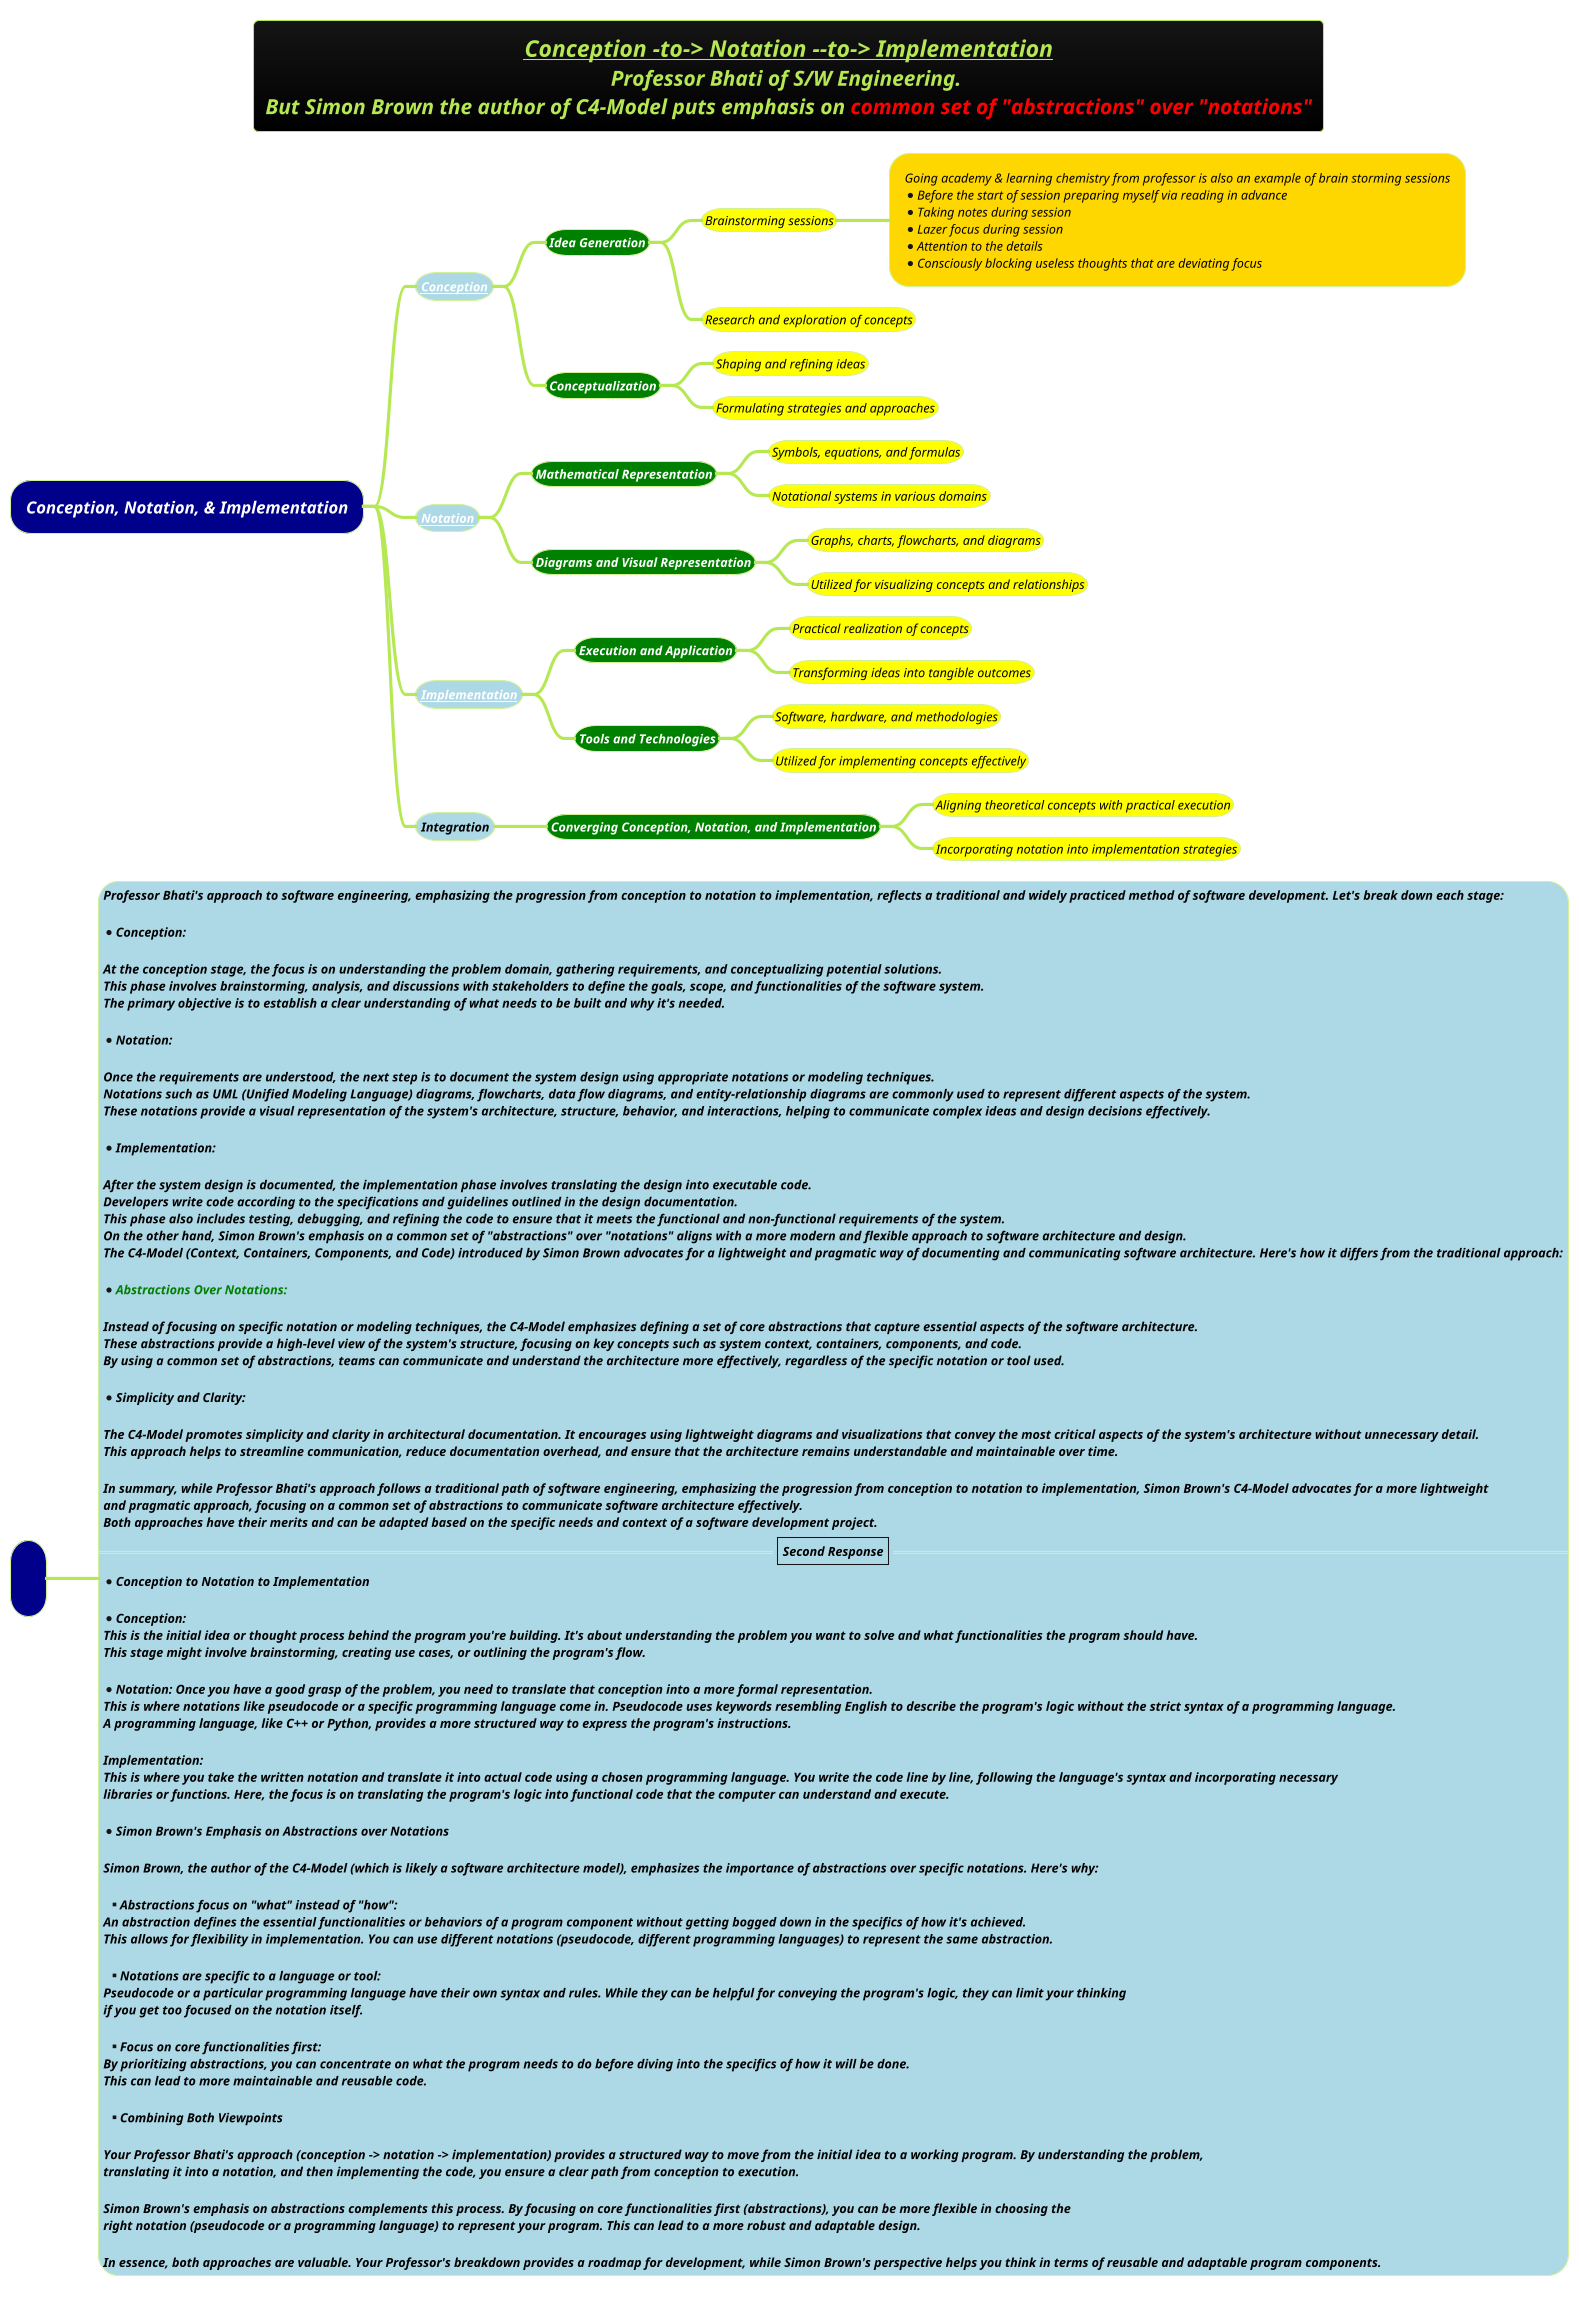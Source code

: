 @startmindmap
title =<i><b><u><size:18>Conception -to-> Notation --to-> Implementation \n<i>Professor Bhati of S/W Engineering. \n<i>But Simon Brown the author of C4-Model puts emphasis on <color #red>common set of "abstractions" over "notations"
!theme hacker

*[#darkblue] <i><color:#white>Conception, Notation, & Implementation
**[#lightblue] <i><color #black><size:12>[[docs/3-programming-languages/Venkat-Subramaniam/Conception.puml Conception]]

***[#green] <b><i><color #white><size:12>Idea Generation
****[#yellow] <i><color #black><size:12>Brainstorming sessions
*****[#gold]:<i><color #black><size:12>Going academy & learning chemistry from professor is also an example of brain storming sessions
*<i><color #black><size:12>Before the start of session preparing myself via reading in advance
*<i><color #black><size:12>Taking notes during session
*<i><color #black><size:12>Lazer focus during session
*<i><color #black><size:12>Attention to the details
*<i><color #black><size:12>Consciously blocking useless thoughts that are deviating focus;

****[#yellow] <i><color #black><size:12>Research and exploration of concepts
***[#green] <b><i><color #white><size:12>Conceptualization
****[#yellow] <i><color #black><size:12>Shaping and refining ideas
****[#yellow] <i><color #black><size:12>Formulating strategies and approaches
**[#lightblue] <i><color #black><size:12>[[docs/3-programming-languages/Venkat-Subramaniam/Notation.puml Notation]]
***[#green] <b><i><color #white><size:12>Mathematical Representation
****[#yellow] <i><color #black><size:12>Symbols, equations, and formulas
****[#yellow] <i><color #black><size:12>Notational systems in various domains
***[#green] <b><i><color #white><size:12>Diagrams and Visual Representation
****[#yellow] <i><color #black><size:12>Graphs, charts, flowcharts, and diagrams
****[#yellow] <i><color #black><size:12>Utilized for visualizing concepts and relationships
**[#lightblue] <i><color #black><size:12>[[docs/3-programming-languages/Venkat-Subramaniam/Implementation.puml Implementation]]
***[#green] <b><i><color #white><size:12>Execution and Application
****[#yellow] <i><color #black><size:12>Practical realization of concepts
****[#yellow] <i><color #black><size:12>Transforming ideas into tangible outcomes
***[#green] <b><i><color #white><size:12>Tools and Technologies
****[#yellow] <i><color #black><size:12>Software, hardware, and methodologies
****[#yellow] <i><color #black><size:12>Utilized for implementing concepts effectively
**[#lightblue] <i><color #black><size:12>Integration
***[#green] <b><i><color #white><size:12>Converging Conception, Notation, and Implementation
****[#yellow] <i><color #black><size:12>Aligning theoretical concepts with practical execution
****[#yellow] <i><color #black><size:12>Incorporating notation into implementation strategies

*[#darkblue]:<i><color:#white><size:12>
;
**[#lightblue]:<i><color #black><size:12>Professor Bhati's approach to software engineering, emphasizing the progression from conception to notation to implementation, reflects a traditional and widely practiced method of software development. Let's break down each stage:

*<i><color #black><size:12>Conception:
<i><color #black><size:12>
<i><color #black><size:12>At the conception stage, the focus is on understanding the problem domain, gathering requirements, and conceptualizing potential solutions.
<i><color #black><size:12>This phase involves brainstorming, analysis, and discussions with stakeholders to define the goals, scope, and functionalities of the software system.
<i><color #black><size:12>The primary objective is to establish a clear understanding of what needs to be built and why it's needed.

*<i><color #black><size:12>Notation:

<i><color #black><size:12>Once the requirements are understood, the next step is to document the system design using appropriate notations or modeling techniques.
<i><color #black><size:12>Notations such as UML (Unified Modeling Language) diagrams, flowcharts, data flow diagrams, and entity-relationship diagrams are commonly used to represent different aspects of the system.
<i><color #black><size:12>These notations provide a visual representation of the system's architecture, structure, behavior, and interactions, helping to communicate complex ideas and design decisions effectively.

*<i><color #black><size:12>Implementation:

<i><color #black><size:12>After the system design is documented, the implementation phase involves translating the design into executable code.
<i><color #black><size:12>Developers write code according to the specifications and guidelines outlined in the design documentation.
<i><color #black><size:12>This phase also includes testing, debugging, and refining the code to ensure that it meets the functional and non-functional requirements of the system.
<i><color #black><size:12>On the other hand, Simon Brown's emphasis on a common set of "abstractions" over "notations" aligns with a more modern and flexible approach to software architecture and design.
<i><color #black><size:12>The C4-Model (Context, Containers, Components, and Code) introduced by Simon Brown advocates for a lightweight and pragmatic way of documenting and communicating software architecture. Here's how it differs from the traditional approach:

*<i><color #green><size:12>Abstractions Over Notations:

<i><color #black><size:12>Instead of focusing on specific notation or modeling techniques, the C4-Model emphasizes defining a set of core abstractions that capture essential aspects of the software architecture.
<i><color #black><size:12>These abstractions provide a high-level view of the system's structure, focusing on key concepts such as system context, containers, components, and code.
<i><color #black><size:12>By using a common set of abstractions, teams can communicate and understand the architecture more effectively, regardless of the specific notation or tool used.

*<i><color #black><size:12>Simplicity and Clarity:

<i><color #black><size:12>The C4-Model promotes simplicity and clarity in architectural documentation. It encourages using lightweight diagrams and visualizations that convey the most critical aspects of the system's architecture without unnecessary detail.
<i><color #black><size:12>This approach helps to streamline communication, reduce documentation overhead, and ensure that the architecture remains understandable and maintainable over time.

<i><color #black><size:12>In summary, while Professor Bhati's approach follows a traditional path of software engineering, emphasizing the progression from conception to notation to implementation, Simon Brown's C4-Model advocates for a more lightweight
<i><color #black><size:12>and pragmatic approach, focusing on a common set of abstractions to communicate software architecture effectively.
<i><color #black><size:12>Both approaches have their merits and can be adapted based on the specific needs and context of a software development project.
==|<i><color #black><size:12>Second Response|==
*<i><color #black><size:12>Conception to Notation to Implementation

* <i><color #black><size:12>Conception:
<i><color #black><size:12>This is the initial idea or thought process behind the program you're building. It's about understanding the problem you want to solve and what functionalities the program should have.
<i><color #black><size:12>This stage might involve brainstorming, creating use cases, or outlining the program's flow.

*<i><color #black><size:12>Notation: Once you have a good grasp of the problem, you need to translate that conception into a more formal representation.
<i><color #black><size:12>This is where notations like pseudocode or a specific programming language come in. Pseudocode uses keywords resembling English to describe the program's logic without the strict syntax of a programming language.
<i><color #black><size:12>A programming language, like C++ or Python, provides a more structured way to express the program's instructions.

<i><color #black><size:12>Implementation:
<i><color #black><size:12>This is where you take the written notation and translate it into actual code using a chosen programming language. You write the code line by line, following the language's syntax and incorporating necessary
<i><color #black><size:12>libraries or functions. Here, the focus is on translating the program's logic into functional code that the computer can understand and execute.

*<i><color #black><size:12>Simon Brown's Emphasis on Abstractions over Notations

<i><color #black><size:12>Simon Brown, the author of the C4-Model (which is likely a software architecture model), emphasizes the importance of abstractions over specific notations. Here's why:

**<i><color #black><size:12>Abstractions focus on "what" instead of "how":
<i><color #black><size:12>An abstraction defines the essential functionalities or behaviors of a program component without getting bogged down in the specifics of how it's achieved.
<i><color #black><size:12>This allows for flexibility in implementation. You can use different notations (pseudocode, different programming languages) to represent the same abstraction.

**<i><color #black><size:12>Notations are specific to a language or tool:
<i><color #black><size:12>Pseudocode or a particular programming language have their own syntax and rules. While they can be helpful for conveying the program's logic, they can limit your thinking
<i><color #black><size:12>if you get too focused on the notation itself.

**<i><color #black><size:12>Focus on core functionalities first:
<i><color #black><size:12>By prioritizing abstractions, you can concentrate on what the program needs to do before diving into the specifics of how it will be done.
<i><color #black><size:12>This can lead to more maintainable and reusable code.

**<i><color #black><size:12>Combining Both Viewpoints

<i><color #black><size:12>Your Professor Bhati's approach (conception -> notation -> implementation) provides a structured way to move from the initial idea to a working program. By understanding the problem,
<i><color #black><size:12>translating it into a notation, and then implementing the code, you ensure a clear path from conception to execution.

<i><color #black><size:12>Simon Brown's emphasis on abstractions complements this process. By focusing on core functionalities first (abstractions), you can be more flexible in choosing the
<i><color #black><size:12>right notation (pseudocode or a programming language) to represent your program. This can lead to a more robust and adaptable design.

<i><color #black><size:12>In essence, both approaches are valuable. Your Professor's breakdown provides a roadmap for development, while Simon Brown's perspective helps you think in terms of reusable and adaptable program components.;

@endmindmap

